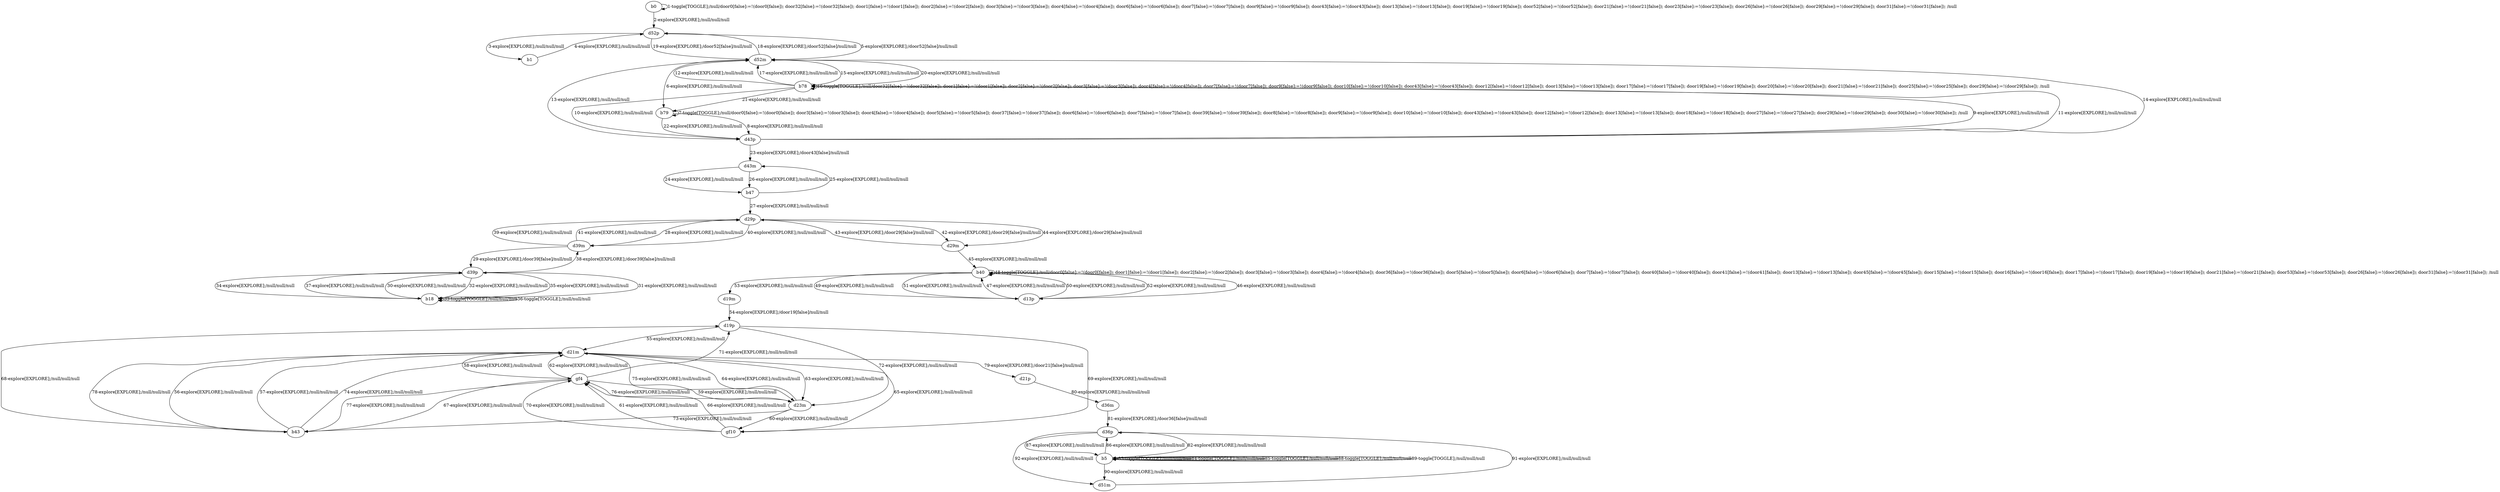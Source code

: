 # Total number of goals covered by this test: 1
# b5 --> d36p

digraph g {
"b0" -> "b0" [label = "1-toggle[TOGGLE];/null/door0[false]:=!(door0[false]); door32[false]:=!(door32[false]); door1[false]:=!(door1[false]); door2[false]:=!(door2[false]); door3[false]:=!(door3[false]); door4[false]:=!(door4[false]); door6[false]:=!(door6[false]); door7[false]:=!(door7[false]); door9[false]:=!(door9[false]); door43[false]:=!(door43[false]); door13[false]:=!(door13[false]); door19[false]:=!(door19[false]); door52[false]:=!(door52[false]); door21[false]:=!(door21[false]); door23[false]:=!(door23[false]); door26[false]:=!(door26[false]); door29[false]:=!(door29[false]); door31[false]:=!(door31[false]); /null"];
"b0" -> "d52p" [label = "2-explore[EXPLORE];/null/null/null"];
"d52p" -> "b1" [label = "3-explore[EXPLORE];/null/null/null"];
"b1" -> "d52p" [label = "4-explore[EXPLORE];/null/null/null"];
"d52p" -> "d52m" [label = "5-explore[EXPLORE];/door52[false]/null/null"];
"d52m" -> "b79" [label = "6-explore[EXPLORE];/null/null/null"];
"b79" -> "b79" [label = "7-toggle[TOGGLE];/null/door0[false]:=!(door0[false]); door3[false]:=!(door3[false]); door4[false]:=!(door4[false]); door5[false]:=!(door5[false]); door37[false]:=!(door37[false]); door6[false]:=!(door6[false]); door7[false]:=!(door7[false]); door39[false]:=!(door39[false]); door8[false]:=!(door8[false]); door9[false]:=!(door9[false]); door10[false]:=!(door10[false]); door43[false]:=!(door43[false]); door12[false]:=!(door12[false]); door13[false]:=!(door13[false]); door18[false]:=!(door18[false]); door27[false]:=!(door27[false]); door29[false]:=!(door29[false]); door30[false]:=!(door30[false]); /null"];
"b79" -> "d43p" [label = "8-explore[EXPLORE];/null/null/null"];
"d43p" -> "b78" [label = "9-explore[EXPLORE];/null/null/null"];
"b78" -> "d43p" [label = "10-explore[EXPLORE];/null/null/null"];
"d43p" -> "b78" [label = "11-explore[EXPLORE];/null/null/null"];
"b78" -> "d52m" [label = "12-explore[EXPLORE];/null/null/null"];
"d52m" -> "d43p" [label = "13-explore[EXPLORE];/null/null/null"];
"d43p" -> "d52m" [label = "14-explore[EXPLORE];/null/null/null"];
"d52m" -> "b78" [label = "15-explore[EXPLORE];/null/null/null"];
"b78" -> "b78" [label = "16-toggle[TOGGLE];/null/door32[false]:=!(door32[false]); door1[false]:=!(door1[false]); door2[false]:=!(door2[false]); door3[false]:=!(door3[false]); door4[false]:=!(door4[false]); door7[false]:=!(door7[false]); door9[false]:=!(door9[false]); door10[false]:=!(door10[false]); door43[false]:=!(door43[false]); door12[false]:=!(door12[false]); door13[false]:=!(door13[false]); door17[false]:=!(door17[false]); door19[false]:=!(door19[false]); door20[false]:=!(door20[false]); door21[false]:=!(door21[false]); door25[false]:=!(door25[false]); door29[false]:=!(door29[false]); /null"];
"b78" -> "d52m" [label = "17-explore[EXPLORE];/null/null/null"];
"d52m" -> "d52p" [label = "18-explore[EXPLORE];/door52[false]/null/null"];
"d52p" -> "d52m" [label = "19-explore[EXPLORE];/door52[false]/null/null"];
"d52m" -> "b78" [label = "20-explore[EXPLORE];/null/null/null"];
"b78" -> "b79" [label = "21-explore[EXPLORE];/null/null/null"];
"b79" -> "d43p" [label = "22-explore[EXPLORE];/null/null/null"];
"d43p" -> "d43m" [label = "23-explore[EXPLORE];/door43[false]/null/null"];
"d43m" -> "b47" [label = "24-explore[EXPLORE];/null/null/null"];
"b47" -> "d43m" [label = "25-explore[EXPLORE];/null/null/null"];
"d43m" -> "b47" [label = "26-explore[EXPLORE];/null/null/null"];
"b47" -> "d29p" [label = "27-explore[EXPLORE];/null/null/null"];
"d29p" -> "d39m" [label = "28-explore[EXPLORE];/null/null/null"];
"d39m" -> "d39p" [label = "29-explore[EXPLORE];/door39[false]/null/null"];
"d39p" -> "b18" [label = "30-explore[EXPLORE];/null/null/null"];
"b18" -> "d39p" [label = "31-explore[EXPLORE];/null/null/null"];
"d39p" -> "b18" [label = "32-explore[EXPLORE];/null/null/null"];
"b18" -> "b18" [label = "33-toggle[TOGGLE];/null/null/null"];
"b18" -> "d39p" [label = "34-explore[EXPLORE];/null/null/null"];
"d39p" -> "b18" [label = "35-explore[EXPLORE];/null/null/null"];
"b18" -> "b18" [label = "36-toggle[TOGGLE];/null/null/null"];
"b18" -> "d39p" [label = "37-explore[EXPLORE];/null/null/null"];
"d39p" -> "d39m" [label = "38-explore[EXPLORE];/door39[false]/null/null"];
"d39m" -> "d29p" [label = "39-explore[EXPLORE];/null/null/null"];
"d29p" -> "d39m" [label = "40-explore[EXPLORE];/null/null/null"];
"d39m" -> "d29p" [label = "41-explore[EXPLORE];/null/null/null"];
"d29p" -> "d29m" [label = "42-explore[EXPLORE];/door29[false]/null/null"];
"d29m" -> "d29p" [label = "43-explore[EXPLORE];/door29[false]/null/null"];
"d29p" -> "d29m" [label = "44-explore[EXPLORE];/door29[false]/null/null"];
"d29m" -> "b40" [label = "45-explore[EXPLORE];/null/null/null"];
"b40" -> "d13p" [label = "46-explore[EXPLORE];/null/null/null"];
"d13p" -> "b40" [label = "47-explore[EXPLORE];/null/null/null"];
"b40" -> "b40" [label = "48-toggle[TOGGLE];/null/door0[false]:=!(door0[false]); door1[false]:=!(door1[false]); door2[false]:=!(door2[false]); door3[false]:=!(door3[false]); door4[false]:=!(door4[false]); door36[false]:=!(door36[false]); door5[false]:=!(door5[false]); door6[false]:=!(door6[false]); door7[false]:=!(door7[false]); door40[false]:=!(door40[false]); door41[false]:=!(door41[false]); door13[false]:=!(door13[false]); door45[false]:=!(door45[false]); door15[false]:=!(door15[false]); door16[false]:=!(door16[false]); door17[false]:=!(door17[false]); door19[false]:=!(door19[false]); door21[false]:=!(door21[false]); door53[false]:=!(door53[false]); door26[false]:=!(door26[false]); door31[false]:=!(door31[false]); /null"];
"b40" -> "d13p" [label = "49-explore[EXPLORE];/null/null/null"];
"d13p" -> "b40" [label = "50-explore[EXPLORE];/null/null/null"];
"b40" -> "d13p" [label = "51-explore[EXPLORE];/null/null/null"];
"d13p" -> "b40" [label = "52-explore[EXPLORE];/null/null/null"];
"b40" -> "d19m" [label = "53-explore[EXPLORE];/null/null/null"];
"d19m" -> "d19p" [label = "54-explore[EXPLORE];/door19[false]/null/null"];
"d19p" -> "d21m" [label = "55-explore[EXPLORE];/null/null/null"];
"d21m" -> "b43" [label = "56-explore[EXPLORE];/null/null/null"];
"b43" -> "d21m" [label = "57-explore[EXPLORE];/null/null/null"];
"d21m" -> "gf4" [label = "58-explore[EXPLORE];/null/null/null"];
"gf4" -> "d23m" [label = "59-explore[EXPLORE];/null/null/null"];
"d23m" -> "gf10" [label = "60-explore[EXPLORE];/null/null/null"];
"gf10" -> "gf4" [label = "61-explore[EXPLORE];/null/null/null"];
"gf4" -> "d21m" [label = "62-explore[EXPLORE];/null/null/null"];
"d21m" -> "d23m" [label = "63-explore[EXPLORE];/null/null/null"];
"d23m" -> "d21m" [label = "64-explore[EXPLORE];/null/null/null"];
"d21m" -> "gf10" [label = "65-explore[EXPLORE];/null/null/null"];
"gf10" -> "gf4" [label = "66-explore[EXPLORE];/null/null/null"];
"gf4" -> "b43" [label = "67-explore[EXPLORE];/null/null/null"];
"b43" -> "d19p" [label = "68-explore[EXPLORE];/null/null/null"];
"d19p" -> "gf10" [label = "69-explore[EXPLORE];/null/null/null"];
"gf10" -> "gf4" [label = "70-explore[EXPLORE];/null/null/null"];
"gf4" -> "d19p" [label = "71-explore[EXPLORE];/null/null/null"];
"d19p" -> "d23m" [label = "72-explore[EXPLORE];/null/null/null"];
"d23m" -> "b43" [label = "73-explore[EXPLORE];/null/null/null"];
"b43" -> "d21m" [label = "74-explore[EXPLORE];/null/null/null"];
"d21m" -> "d23m" [label = "75-explore[EXPLORE];/null/null/null"];
"d23m" -> "gf4" [label = "76-explore[EXPLORE];/null/null/null"];
"gf4" -> "b43" [label = "77-explore[EXPLORE];/null/null/null"];
"b43" -> "d21m" [label = "78-explore[EXPLORE];/null/null/null"];
"d21m" -> "d21p" [label = "79-explore[EXPLORE];/door21[false]/null/null"];
"d21p" -> "d36m" [label = "80-explore[EXPLORE];/null/null/null"];
"d36m" -> "d36p" [label = "81-explore[EXPLORE];/door36[false]/null/null"];
"d36p" -> "b5" [label = "82-explore[EXPLORE];/null/null/null"];
"b5" -> "b5" [label = "83-toggle[TOGGLE];/null/null/null"];
"b5" -> "b5" [label = "84-toggle[TOGGLE];/null/null/null"];
"b5" -> "b5" [label = "85-toggle[TOGGLE];/null/null/null"];
"b5" -> "d36p" [label = "86-explore[EXPLORE];/null/null/null"];
"d36p" -> "b5" [label = "87-explore[EXPLORE];/null/null/null"];
"b5" -> "b5" [label = "88-toggle[TOGGLE];/null/null/null"];
"b5" -> "b5" [label = "89-toggle[TOGGLE];/null/null/null"];
"b5" -> "d51m" [label = "90-explore[EXPLORE];/null/null/null"];
"d51m" -> "d36p" [label = "91-explore[EXPLORE];/null/null/null"];
"d36p" -> "d51m" [label = "92-explore[EXPLORE];/null/null/null"];
}